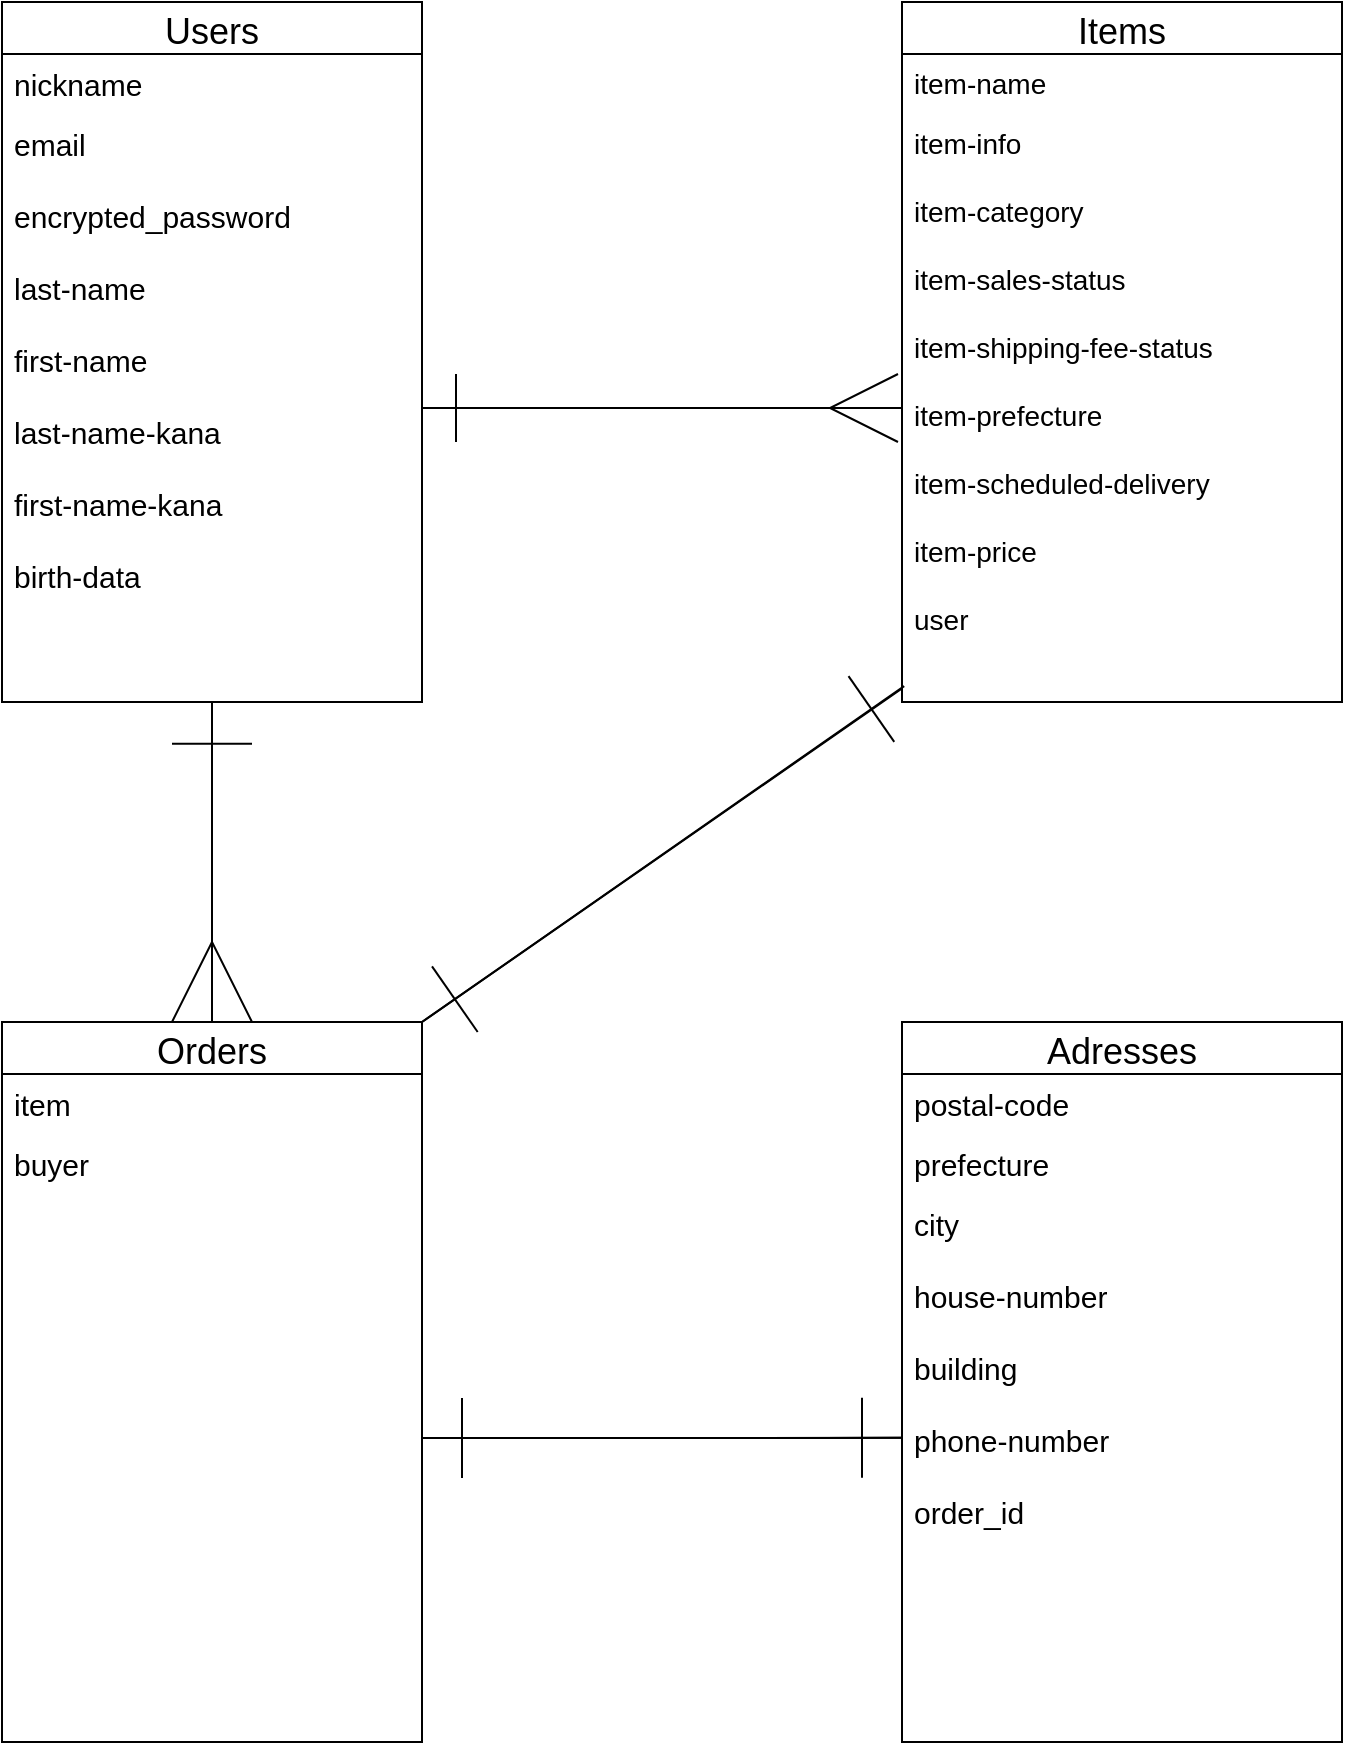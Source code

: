 <mxfile>
    <diagram id="N7I1IdXyvU6fC1acexSq" name="ページ1">
        <mxGraphModel dx="905" dy="680" grid="1" gridSize="10" guides="1" tooltips="1" connect="1" arrows="1" fold="1" page="1" pageScale="1" pageWidth="827" pageHeight="1169" math="0" shadow="0">
            <root>
                <mxCell id="0"/>
                <mxCell id="1" parent="0"/>
                <mxCell id="47" style="edgeStyle=none;html=1;fontSize=18;endArrow=ERmany;endFill=0;startSize=0;endSize=38;strokeWidth=1;entryX=0.5;entryY=0;entryDx=0;entryDy=0;" parent="1" source="2" target="33" edge="1">
                    <mxGeometry relative="1" as="geometry">
                        <mxPoint x="165" y="510" as="targetPoint"/>
                    </mxGeometry>
                </mxCell>
                <mxCell id="2" value="Users" style="swimlane;fontStyle=0;childLayout=stackLayout;horizontal=1;startSize=26;horizontalStack=0;resizeParent=1;resizeParentMax=0;resizeLast=0;collapsible=1;marginBottom=0;align=center;fontSize=18;perimeterSpacing=0;strokeWidth=1;" parent="1" vertex="1">
                    <mxGeometry x="60" y="130" width="210" height="350" as="geometry">
                        <mxRectangle x="120" y="230" width="50" height="26" as="alternateBounds"/>
                    </mxGeometry>
                </mxCell>
                <mxCell id="3" value="nickname" style="text;strokeColor=none;fillColor=none;spacingLeft=4;spacingRight=4;overflow=hidden;rotatable=0;points=[[0,0.5],[1,0.5]];portConstraint=eastwest;fontSize=15;" parent="2" vertex="1">
                    <mxGeometry y="26" width="210" height="30" as="geometry"/>
                </mxCell>
                <mxCell id="5" value="email&#10;&#10;encrypted_password&#10;&#10;last-name&#10;&#10;first-name&#10;&#10;last-name-kana&#10;&#10;first-name-kana&#10;&#10;birth-data&#10;&#10;&#10;" style="text;strokeColor=none;fillColor=none;spacingLeft=4;spacingRight=4;overflow=hidden;rotatable=0;points=[[0,0.5],[1,0.5]];portConstraint=eastwest;fontSize=15;" parent="2" vertex="1">
                    <mxGeometry y="56" width="210" height="294" as="geometry"/>
                </mxCell>
                <mxCell id="6" value="Items" style="swimlane;fontStyle=0;childLayout=stackLayout;horizontal=1;startSize=26;horizontalStack=0;resizeParent=1;resizeParentMax=0;resizeLast=0;collapsible=1;marginBottom=0;align=center;fontSize=18;" parent="1" vertex="1">
                    <mxGeometry x="510" y="130" width="220" height="350" as="geometry"/>
                </mxCell>
                <mxCell id="8" value="item-name" style="text;strokeColor=none;fillColor=none;spacingLeft=4;spacingRight=4;overflow=hidden;rotatable=0;points=[[0,0.5],[1,0.5]];portConstraint=eastwest;fontSize=14;" parent="6" vertex="1">
                    <mxGeometry y="26" width="220" height="30" as="geometry"/>
                </mxCell>
                <mxCell id="9" value="item-info&#10;&#10;item-category&#10;&#10;item-sales-status&#10;&#10;item-shipping-fee-status&#10;&#10;item-prefecture&#10;&#10;item-scheduled-delivery&#10;&#10;item-price&#10;&#10;user" style="text;strokeColor=none;fillColor=none;spacingLeft=4;spacingRight=4;overflow=hidden;rotatable=0;points=[[0,0.5],[1,0.5]];portConstraint=eastwest;fontSize=14;" parent="6" vertex="1">
                    <mxGeometry y="56" width="220" height="294" as="geometry"/>
                </mxCell>
                <mxCell id="10" style="edgeStyle=none;html=1;exitX=1;exitY=0.5;exitDx=0;exitDy=0;endArrow=ERmany;endFill=0;strokeWidth=1;targetPerimeterSpacing=0;endSize=32;" parent="1" source="5" edge="1">
                    <mxGeometry relative="1" as="geometry">
                        <mxPoint x="508" y="333" as="targetPoint"/>
                    </mxGeometry>
                </mxCell>
                <mxCell id="14" style="edgeStyle=none;html=1;endArrow=ERone;endFill=0;endSize=32;targetPerimeterSpacing=0;strokeWidth=1;jumpSize=7;exitX=0;exitY=0.5;exitDx=0;exitDy=0;entryX=1;entryY=0.5;entryDx=0;entryDy=0;" parent="1" source="9" target="5" edge="1">
                    <mxGeometry relative="1" as="geometry">
                        <mxPoint x="510" y="313" as="sourcePoint"/>
                        <mxPoint x="242" y="313" as="targetPoint"/>
                        <Array as="points"/>
                    </mxGeometry>
                </mxCell>
                <mxCell id="42" style="edgeStyle=none;html=1;entryX=1;entryY=0.5;entryDx=0;entryDy=0;fontSize=18;endArrow=ERone;endFill=0;startSize=0;endSize=38;strokeWidth=1;exitX=0;exitY=0.445;exitDx=0;exitDy=0;exitPerimeter=0;" parent="1" source="32" target="35" edge="1">
                    <mxGeometry relative="1" as="geometry">
                        <Array as="points">
                            <mxPoint x="460" y="848"/>
                            <mxPoint x="400" y="848"/>
                            <mxPoint x="350" y="848"/>
                            <mxPoint x="290" y="848"/>
                        </Array>
                    </mxGeometry>
                </mxCell>
                <mxCell id="29" value="Adresses" style="swimlane;fontStyle=0;childLayout=stackLayout;horizontal=1;startSize=26;horizontalStack=0;resizeParent=1;resizeParentMax=0;resizeLast=0;collapsible=1;marginBottom=0;align=center;fontSize=18;strokeWidth=1;" parent="1" vertex="1">
                    <mxGeometry x="510" y="640" width="220" height="360" as="geometry"/>
                </mxCell>
                <mxCell id="30" value="postal-code" style="text;strokeColor=none;fillColor=none;spacingLeft=4;spacingRight=4;overflow=hidden;rotatable=0;points=[[0,0.5],[1,0.5]];portConstraint=eastwest;fontSize=15;" parent="29" vertex="1">
                    <mxGeometry y="26" width="220" height="30" as="geometry"/>
                </mxCell>
                <mxCell id="31" value="prefecture" style="text;strokeColor=none;fillColor=none;spacingLeft=4;spacingRight=4;overflow=hidden;rotatable=0;points=[[0,0.5],[1,0.5]];portConstraint=eastwest;fontSize=15;" parent="29" vertex="1">
                    <mxGeometry y="56" width="220" height="30" as="geometry"/>
                </mxCell>
                <mxCell id="32" value="city&#10;&#10;house-number&#10;&#10;building&#10;&#10;phone-number&#10;&#10;order_id" style="text;strokeColor=none;fillColor=none;spacingLeft=4;spacingRight=4;overflow=hidden;rotatable=0;points=[[0,0.5],[1,0.5]];portConstraint=eastwest;fontSize=15;" parent="29" vertex="1">
                    <mxGeometry y="86" width="220" height="274" as="geometry"/>
                </mxCell>
                <mxCell id="44" style="edgeStyle=none;html=1;exitX=1;exitY=0;exitDx=0;exitDy=0;fontSize=18;endArrow=ERone;endFill=0;startSize=0;endSize=38;strokeWidth=1;entryX=0.005;entryY=0.973;entryDx=0;entryDy=0;entryPerimeter=0;" parent="1" source="33" target="9" edge="1">
                    <mxGeometry relative="1" as="geometry">
                        <mxPoint x="507" y="480" as="targetPoint"/>
                        <Array as="points"/>
                    </mxGeometry>
                </mxCell>
                <mxCell id="48" style="edgeStyle=none;html=1;exitX=0.5;exitY=0;exitDx=0;exitDy=0;entryX=0.5;entryY=1.003;entryDx=0;entryDy=0;entryPerimeter=0;fontSize=18;endArrow=ERone;endFill=0;startSize=0;endSize=38;strokeWidth=1;" parent="1" source="33" target="5" edge="1">
                    <mxGeometry relative="1" as="geometry"/>
                </mxCell>
                <mxCell id="33" value="Orders" style="swimlane;fontStyle=0;childLayout=stackLayout;horizontal=1;startSize=26;horizontalStack=0;resizeParent=1;resizeParentMax=0;resizeLast=0;collapsible=1;marginBottom=0;align=center;fontSize=18;strokeWidth=1;" parent="1" vertex="1">
                    <mxGeometry x="60" y="640" width="210" height="360" as="geometry"/>
                </mxCell>
                <mxCell id="34" value="item" style="text;strokeColor=none;fillColor=none;spacingLeft=4;spacingRight=4;overflow=hidden;rotatable=0;points=[[0,0.5],[1,0.5]];portConstraint=eastwest;fontSize=15;" parent="33" vertex="1">
                    <mxGeometry y="26" width="210" height="30" as="geometry"/>
                </mxCell>
                <mxCell id="35" value="buyer" style="text;strokeColor=none;fillColor=none;spacingLeft=4;spacingRight=4;overflow=hidden;rotatable=0;points=[[0,0.5],[1,0.5]];portConstraint=eastwest;fontSize=15;" parent="33" vertex="1">
                    <mxGeometry y="56" width="210" height="304" as="geometry"/>
                </mxCell>
                <mxCell id="37" style="edgeStyle=none;html=1;exitX=1;exitY=0.5;exitDx=0;exitDy=0;fontSize=18;endArrow=ERone;endFill=0;entryX=0;entryY=0.445;entryDx=0;entryDy=0;entryPerimeter=0;endSize=38;" parent="1" source="35" target="32" edge="1">
                    <mxGeometry relative="1" as="geometry">
                        <mxPoint x="505" y="849" as="targetPoint"/>
                    </mxGeometry>
                </mxCell>
                <mxCell id="46" style="edgeStyle=none;html=1;fontSize=18;endArrow=ERone;endFill=0;startSize=0;endSize=38;strokeWidth=1;entryX=1;entryY=0;entryDx=0;entryDy=0;exitX=0;exitY=0.977;exitDx=0;exitDy=0;exitPerimeter=0;" parent="1" source="9" target="33" edge="1">
                    <mxGeometry relative="1" as="geometry">
                        <mxPoint x="270" y="630" as="targetPoint"/>
                    </mxGeometry>
                </mxCell>
            </root>
        </mxGraphModel>
    </diagram>
</mxfile>